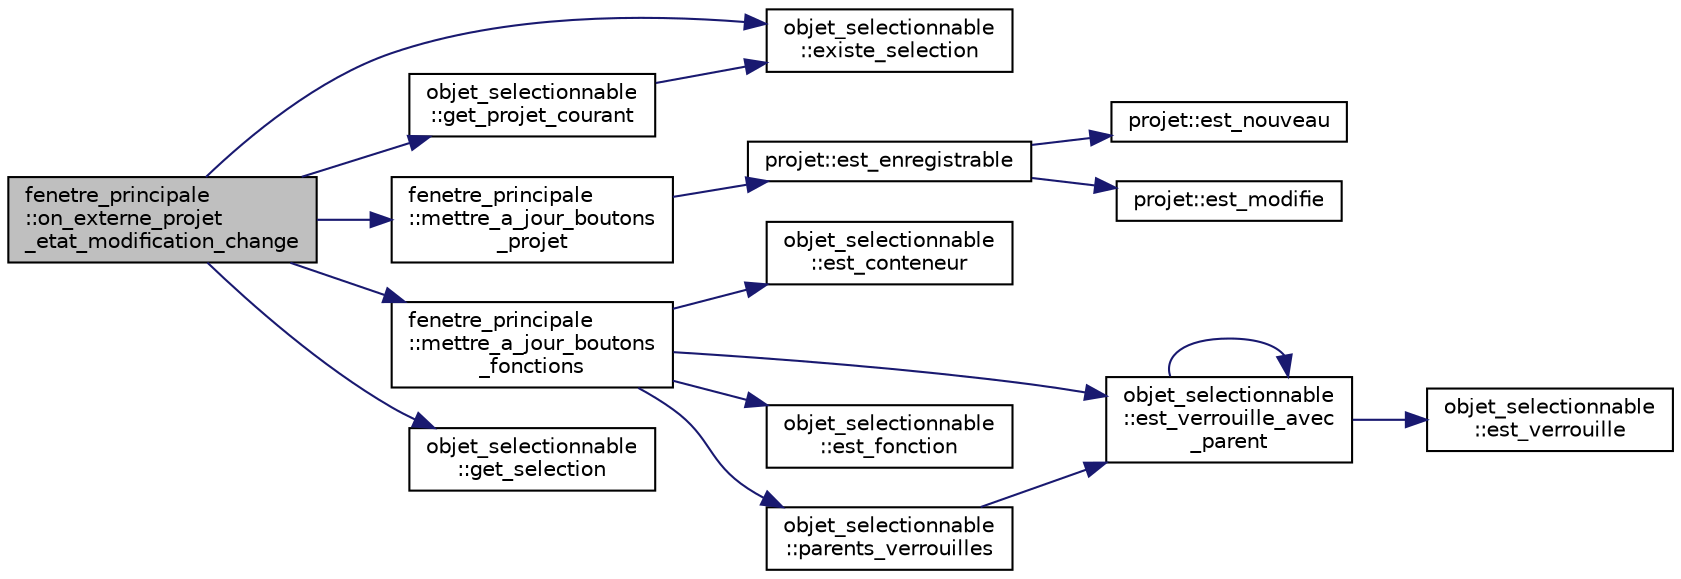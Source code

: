 digraph "fenetre_principale::on_externe_projet_etat_modification_change"
{
  edge [fontname="Helvetica",fontsize="10",labelfontname="Helvetica",labelfontsize="10"];
  node [fontname="Helvetica",fontsize="10",shape=record];
  rankdir="LR";
  Node1480 [label="fenetre_principale\l::on_externe_projet\l_etat_modification_change",height=0.2,width=0.4,color="black", fillcolor="grey75", style="filled", fontcolor="black"];
  Node1480 -> Node1481 [color="midnightblue",fontsize="10",style="solid",fontname="Helvetica"];
  Node1481 [label="objet_selectionnable\l::existe_selection",height=0.2,width=0.4,color="black", fillcolor="white", style="filled",URL="$classobjet__selectionnable.html#ad3c9ec08e1036a463b6b82176d52364d"];
  Node1480 -> Node1482 [color="midnightblue",fontsize="10",style="solid",fontname="Helvetica"];
  Node1482 [label="objet_selectionnable\l::get_projet_courant",height=0.2,width=0.4,color="black", fillcolor="white", style="filled",URL="$classobjet__selectionnable.html#afdc2163828d829f786887b60e11e4717"];
  Node1482 -> Node1481 [color="midnightblue",fontsize="10",style="solid",fontname="Helvetica"];
  Node1480 -> Node1483 [color="midnightblue",fontsize="10",style="solid",fontname="Helvetica"];
  Node1483 [label="fenetre_principale\l::mettre_a_jour_boutons\l_projet",height=0.2,width=0.4,color="black", fillcolor="white", style="filled",URL="$classfenetre__principale.html#a254e577618618631bd05597f6630fcc4",tooltip="Met à jour les boutons de la fenêtre selon un projet donné. "];
  Node1483 -> Node1484 [color="midnightblue",fontsize="10",style="solid",fontname="Helvetica"];
  Node1484 [label="projet::est_enregistrable",height=0.2,width=0.4,color="black", fillcolor="white", style="filled",URL="$classprojet.html#af3ec26f8d89ead3d91a5f6098b83e242"];
  Node1484 -> Node1485 [color="midnightblue",fontsize="10",style="solid",fontname="Helvetica"];
  Node1485 [label="projet::est_nouveau",height=0.2,width=0.4,color="black", fillcolor="white", style="filled",URL="$classprojet.html#a5ec26ee61a91af62a268bb85263d6a30"];
  Node1484 -> Node1486 [color="midnightblue",fontsize="10",style="solid",fontname="Helvetica"];
  Node1486 [label="projet::est_modifie",height=0.2,width=0.4,color="black", fillcolor="white", style="filled",URL="$classprojet.html#a3ce849f59d754f05de9cf9b4ec06c46f"];
  Node1480 -> Node1487 [color="midnightblue",fontsize="10",style="solid",fontname="Helvetica"];
  Node1487 [label="fenetre_principale\l::mettre_a_jour_boutons\l_fonctions",height=0.2,width=0.4,color="black", fillcolor="white", style="filled",URL="$classfenetre__principale.html#a0e4687512b180aef1eb6f75359b13cee",tooltip="Met à jour les boutons d&#39;ajout de fonctions selon un objet donné. "];
  Node1487 -> Node1488 [color="midnightblue",fontsize="10",style="solid",fontname="Helvetica"];
  Node1488 [label="objet_selectionnable\l::est_conteneur",height=0.2,width=0.4,color="black", fillcolor="white", style="filled",URL="$classobjet__selectionnable.html#a2c6b5b342b5f3a9f48893f793f935e0f"];
  Node1487 -> Node1489 [color="midnightblue",fontsize="10",style="solid",fontname="Helvetica"];
  Node1489 [label="objet_selectionnable\l::est_verrouille_avec\l_parent",height=0.2,width=0.4,color="black", fillcolor="white", style="filled",URL="$classobjet__selectionnable.html#a001c4584a6430689f478544ec560fb7e"];
  Node1489 -> Node1490 [color="midnightblue",fontsize="10",style="solid",fontname="Helvetica"];
  Node1490 [label="objet_selectionnable\l::est_verrouille",height=0.2,width=0.4,color="black", fillcolor="white", style="filled",URL="$classobjet__selectionnable.html#ae9c29950b9e5b582338ac659ecc3e3d6"];
  Node1489 -> Node1489 [color="midnightblue",fontsize="10",style="solid",fontname="Helvetica"];
  Node1487 -> Node1491 [color="midnightblue",fontsize="10",style="solid",fontname="Helvetica"];
  Node1491 [label="objet_selectionnable\l::est_fonction",height=0.2,width=0.4,color="black", fillcolor="white", style="filled",URL="$classobjet__selectionnable.html#a8a235fc5211fbec0347ebe2342e99fa5"];
  Node1487 -> Node1492 [color="midnightblue",fontsize="10",style="solid",fontname="Helvetica"];
  Node1492 [label="objet_selectionnable\l::parents_verrouilles",height=0.2,width=0.4,color="black", fillcolor="white", style="filled",URL="$classobjet__selectionnable.html#ad9357af8b3471529814165378c6ce13d"];
  Node1492 -> Node1489 [color="midnightblue",fontsize="10",style="solid",fontname="Helvetica"];
  Node1480 -> Node1493 [color="midnightblue",fontsize="10",style="solid",fontname="Helvetica"];
  Node1493 [label="objet_selectionnable\l::get_selection",height=0.2,width=0.4,color="black", fillcolor="white", style="filled",URL="$classobjet__selectionnable.html#ae6be76843c7b502410ec8d2c1fff88a3"];
}

